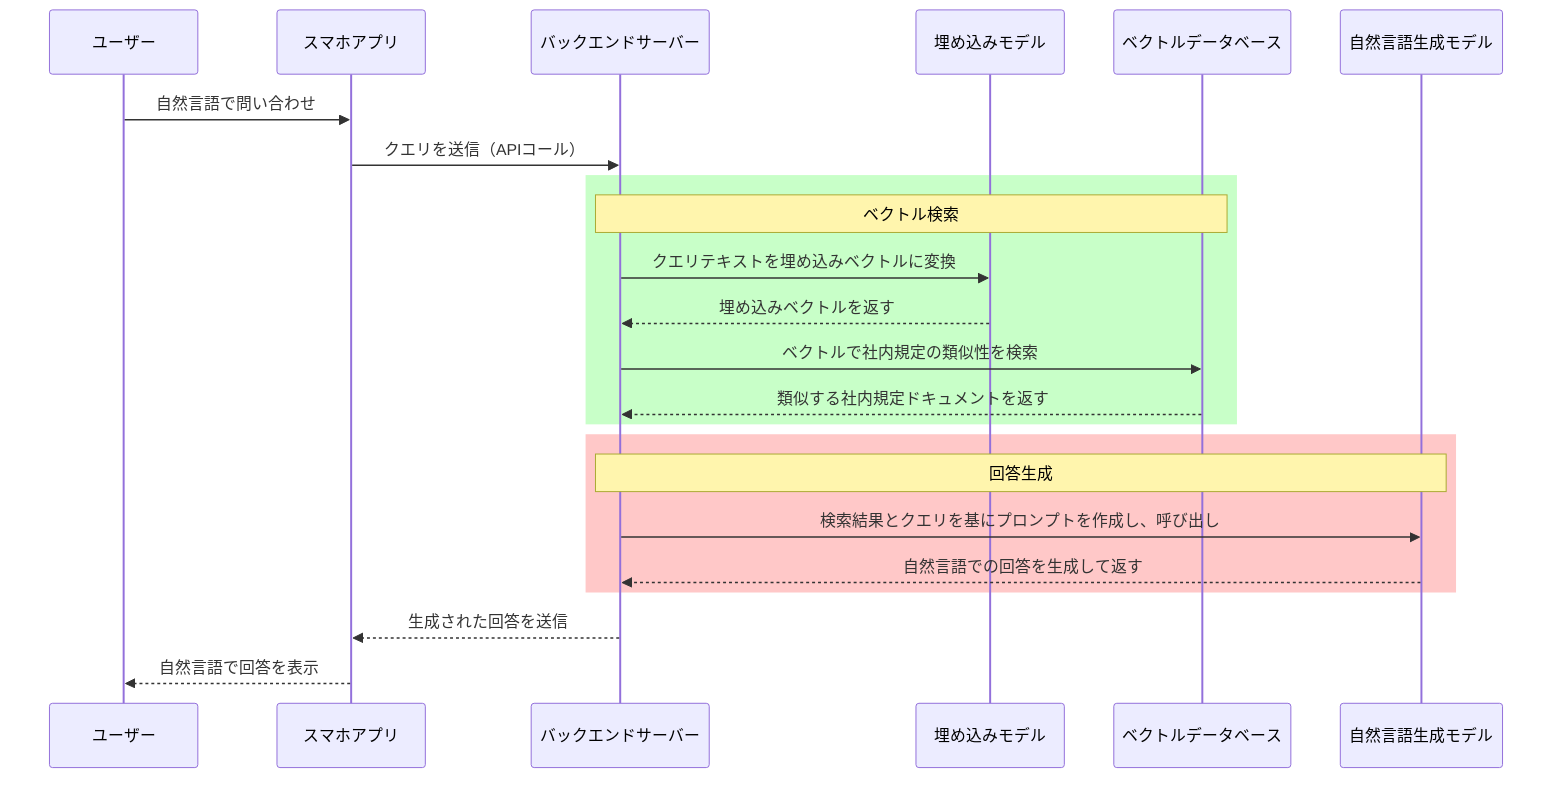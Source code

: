 sequenceDiagram
    participant User as ユーザー
    participant App as スマホアプリ
    participant Backend as バックエンドサーバー
    participant Embedding as 埋め込みモデル
    participant VectorDB as ベクトルデータベース
    participant LLM as 自然言語生成モデル
    User->>App: 自然言語で問い合わせ
    App->>Backend: クエリを送信（APIコール）
    rect rgb(200, 255, 200)
    Note over Backend,VectorDB: ベクトル検索
    Backend->>Embedding: クエリテキストを埋め込みベクトルに変換
    Embedding-->>Backend: 埋め込みベクトルを返す
    Backend->>VectorDB: ベクトルで社内規定の類似性を検索
    VectorDB-->>Backend: 類似する社内規定ドキュメントを返す
    end
    rect rgb(255, 200, 200)
    Note over Backend,LLM: 回答生成
    Backend->>LLM: 検索結果とクエリを基にプロンプトを作成し、呼び出し
    LLM-->>Backend: 自然言語での回答を生成して返す
    end
    Backend-->>App: 生成された回答を送信
    App-->>User: 自然言語で回答を表示